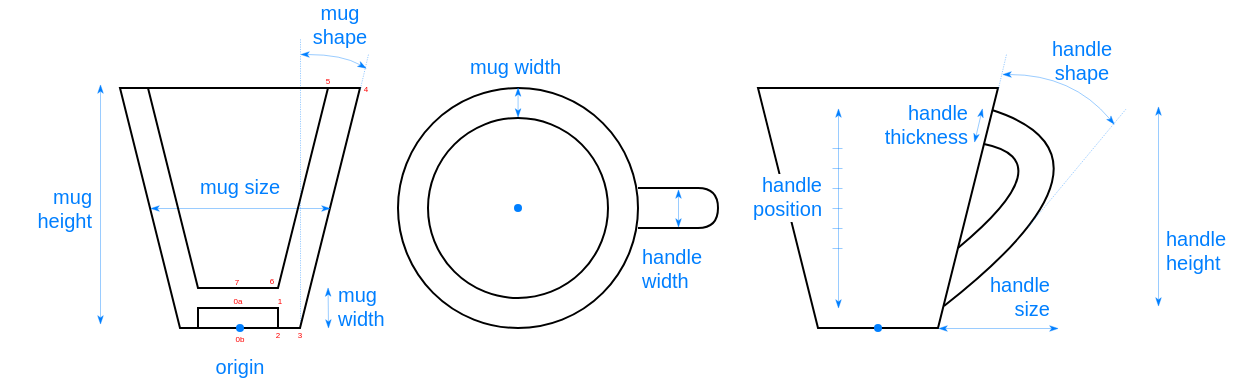 <mxfile version="23.1.5" type="device">
  <diagram name="Page-1" id="3TUpHSHA1gtK3B0JEU8y">
    <mxGraphModel dx="447" dy="271" grid="1" gridSize="10" guides="1" tooltips="1" connect="1" arrows="1" fold="1" page="1" pageScale="1" pageWidth="583" pageHeight="413" math="0" shadow="0">
      <root>
        <mxCell id="0" />
        <mxCell id="1" parent="0" />
        <mxCell id="QgdDYN5rGUicbWpnFUVR-7" value="" style="endArrow=none;html=1;rounded=0;strokeWidth=0.2;strokeColor=#007FFF;endFill=0;endSize=4;startArrow=none;startFill=0;startSize=4;dashed=1;" parent="1" edge="1">
          <mxGeometry width="50" height="50" relative="1" as="geometry">
            <mxPoint x="171" y="200" as="sourcePoint" />
            <mxPoint x="171" y="55" as="targetPoint" />
          </mxGeometry>
        </mxCell>
        <mxCell id="nw0UZW-xQefEUAk0dn4Y-22" value="" style="endArrow=classicThin;html=1;rounded=0;strokeWidth=0.2;strokeColor=#007FFF;endFill=1;endSize=4;startArrow=classicThin;startFill=1;startSize=4;" parent="1" edge="1">
          <mxGeometry width="50" height="50" relative="1" as="geometry">
            <mxPoint x="71" y="198" as="sourcePoint" />
            <mxPoint x="71" y="78" as="targetPoint" />
          </mxGeometry>
        </mxCell>
        <mxCell id="nw0UZW-xQefEUAk0dn4Y-40" value="" style="ellipse;whiteSpace=wrap;html=1;aspect=fixed;fillColor=none;connectable=0;allowArrows=0;" parent="1" vertex="1">
          <mxGeometry x="220" y="80" width="120" height="120" as="geometry" />
        </mxCell>
        <mxCell id="nw0UZW-xQefEUAk0dn4Y-41" value="" style="ellipse;whiteSpace=wrap;html=1;aspect=fixed;fillColor=none;connectable=0;allowArrows=0;" parent="1" vertex="1">
          <mxGeometry x="235" y="95" width="90" height="90" as="geometry" />
        </mxCell>
        <mxCell id="QgdDYN5rGUicbWpnFUVR-1" value="" style="endArrow=none;html=1;rounded=0;" parent="1" edge="1">
          <mxGeometry width="50" height="50" relative="1" as="geometry">
            <mxPoint x="141" y="80" as="sourcePoint" />
            <mxPoint x="141" y="80" as="targetPoint" />
            <Array as="points">
              <mxPoint x="201" y="80" />
              <mxPoint x="171" y="200" />
              <mxPoint x="111" y="200" />
              <mxPoint x="81" y="80" />
            </Array>
          </mxGeometry>
        </mxCell>
        <mxCell id="QgdDYN5rGUicbWpnFUVR-4" value="&lt;div style=&quot;&quot;&gt;&lt;span style=&quot;background-color: initial;&quot;&gt;mug&lt;/span&gt;&lt;/div&gt;&lt;div style=&quot;&quot;&gt;&lt;span style=&quot;background-color: initial;&quot;&gt;height&lt;/span&gt;&lt;/div&gt;" style="text;html=1;align=right;verticalAlign=middle;whiteSpace=wrap;rounded=0;fontSize=10;fontColor=#007FFF;allowArrows=0;connectable=0;spacingLeft=2;spacingTop=2;spacingBottom=2;spacingRight=2;" parent="1" vertex="1">
          <mxGeometry x="21" y="120" width="50" height="40" as="geometry" />
        </mxCell>
        <mxCell id="QgdDYN5rGUicbWpnFUVR-5" value="" style="endArrow=classicThin;html=1;rounded=0;strokeWidth=0.2;strokeColor=#007FFF;endFill=1;endSize=4;startArrow=classicThin;startFill=1;startSize=4;" parent="1" edge="1">
          <mxGeometry width="50" height="50" relative="1" as="geometry">
            <mxPoint x="96" y="140" as="sourcePoint" />
            <mxPoint x="186" y="140" as="targetPoint" />
          </mxGeometry>
        </mxCell>
        <mxCell id="QgdDYN5rGUicbWpnFUVR-6" value="&lt;div style=&quot;&quot;&gt;&lt;span style=&quot;background-color: initial;&quot;&gt;mug size&lt;/span&gt;&lt;/div&gt;" style="text;html=1;align=center;verticalAlign=bottom;whiteSpace=wrap;rounded=0;fontSize=10;fontColor=#007FFF;allowArrows=0;connectable=0;spacingLeft=2;spacingTop=2;spacingBottom=2;spacingRight=2;" parent="1" vertex="1">
          <mxGeometry x="111" y="120" width="60" height="20" as="geometry" />
        </mxCell>
        <mxCell id="QgdDYN5rGUicbWpnFUVR-8" value="" style="endArrow=classicThin;html=1;rounded=0;strokeWidth=0.2;strokeColor=#007FFF;endFill=1;endSize=4;startArrow=classicThin;startFill=1;startSize=4;curved=1;" parent="1" edge="1">
          <mxGeometry width="50" height="50" relative="1" as="geometry">
            <mxPoint x="204" y="70" as="sourcePoint" />
            <mxPoint x="171" y="63" as="targetPoint" />
            <Array as="points">
              <mxPoint x="192" y="63" />
            </Array>
          </mxGeometry>
        </mxCell>
        <mxCell id="QgdDYN5rGUicbWpnFUVR-9" value="" style="endArrow=none;html=1;rounded=0;strokeWidth=0.2;strokeColor=#007FFF;endFill=0;endSize=4;startArrow=none;startFill=0;startSize=4;dashed=1;" parent="1" edge="1">
          <mxGeometry width="50" height="50" relative="1" as="geometry">
            <mxPoint x="201" y="80" as="sourcePoint" />
            <mxPoint x="205" y="63" as="targetPoint" />
          </mxGeometry>
        </mxCell>
        <mxCell id="QgdDYN5rGUicbWpnFUVR-11" value="&lt;div style=&quot;&quot;&gt;&lt;span style=&quot;background-color: initial;&quot;&gt;mug shape&lt;/span&gt;&lt;/div&gt;" style="text;html=1;align=center;verticalAlign=bottom;whiteSpace=wrap;rounded=0;fontSize=10;fontColor=#007FFF;allowArrows=0;connectable=0;spacingLeft=2;spacingTop=2;spacingBottom=2;spacingRight=2;" parent="1" vertex="1">
          <mxGeometry x="171" y="40" width="40" height="25" as="geometry" />
        </mxCell>
        <mxCell id="nw0UZW-xQefEUAk0dn4Y-36" value="" style="ellipse;whiteSpace=wrap;html=1;aspect=fixed;connectable=0;fillColor=#007FFF;strokeColor=none;" parent="1" vertex="1">
          <mxGeometry x="139" y="198" width="4" height="4" as="geometry" />
        </mxCell>
        <mxCell id="QgdDYN5rGUicbWpnFUVR-13" value="&lt;div style=&quot;&quot;&gt;&lt;span style=&quot;background-color: initial;&quot;&gt;origin&lt;/span&gt;&lt;/div&gt;" style="text;html=1;align=center;verticalAlign=middle;whiteSpace=wrap;rounded=0;fontSize=10;fontColor=#007FFF;allowArrows=0;connectable=0;spacingLeft=2;spacingTop=2;spacingBottom=2;spacingRight=2;" parent="1" vertex="1">
          <mxGeometry x="111" y="210" width="60" height="18" as="geometry" />
        </mxCell>
        <mxCell id="QgdDYN5rGUicbWpnFUVR-16" value="" style="ellipse;whiteSpace=wrap;html=1;aspect=fixed;connectable=0;fillColor=#007FFF;strokeColor=none;" parent="1" vertex="1">
          <mxGeometry x="278" y="138" width="4" height="4" as="geometry" />
        </mxCell>
        <mxCell id="QgdDYN5rGUicbWpnFUVR-20" value="" style="endArrow=classicThin;html=1;rounded=0;strokeWidth=0.2;strokeColor=#007FFF;endFill=1;endSize=4;startArrow=classicThin;startFill=1;startSize=4;" parent="1" edge="1">
          <mxGeometry width="50" height="50" relative="1" as="geometry">
            <mxPoint x="279.79" y="94.5" as="sourcePoint" />
            <mxPoint x="279.79" y="79.5" as="targetPoint" />
          </mxGeometry>
        </mxCell>
        <mxCell id="QgdDYN5rGUicbWpnFUVR-21" value="&lt;div style=&quot;&quot;&gt;mug width&lt;/div&gt;" style="text;html=1;align=left;verticalAlign=middle;whiteSpace=wrap;rounded=0;fontSize=10;fontColor=#007FFF;allowArrows=0;connectable=0;spacingLeft=2;spacingTop=2;spacingBottom=2;spacingRight=2;" parent="1" vertex="1">
          <mxGeometry x="252" y="57" width="66" height="23" as="geometry" />
        </mxCell>
        <mxCell id="QgdDYN5rGUicbWpnFUVR-26" value="" style="endArrow=none;html=1;rounded=0;curved=1;" parent="1" edge="1">
          <mxGeometry width="50" height="50" relative="1" as="geometry">
            <mxPoint x="340" y="130" as="sourcePoint" />
            <mxPoint x="340" y="150" as="targetPoint" />
            <Array as="points">
              <mxPoint x="360" y="130" />
              <mxPoint x="380" y="130" />
              <mxPoint x="380" y="150" />
              <mxPoint x="360" y="150" />
            </Array>
          </mxGeometry>
        </mxCell>
        <mxCell id="QgdDYN5rGUicbWpnFUVR-27" value="" style="endArrow=classicThin;html=1;rounded=0;strokeWidth=0.2;strokeColor=#007FFF;endFill=1;endSize=4;startArrow=classicThin;startFill=1;startSize=4;" parent="1" edge="1">
          <mxGeometry width="50" height="50" relative="1" as="geometry">
            <mxPoint x="360" y="149.5" as="sourcePoint" />
            <mxPoint x="360" y="130.5" as="targetPoint" />
          </mxGeometry>
        </mxCell>
        <mxCell id="QgdDYN5rGUicbWpnFUVR-28" value="&lt;div style=&quot;&quot;&gt;handle width&lt;/div&gt;" style="text;html=1;align=left;verticalAlign=middle;whiteSpace=wrap;rounded=0;fontSize=10;fontColor=#007FFF;allowArrows=0;connectable=0;spacingLeft=2;spacingTop=2;spacingBottom=2;spacingRight=2;" parent="1" vertex="1">
          <mxGeometry x="338" y="155" width="48" height="30" as="geometry" />
        </mxCell>
        <mxCell id="QgdDYN5rGUicbWpnFUVR-30" value="" style="endArrow=classicThin;html=1;rounded=0;strokeWidth=0.2;strokeColor=#007FFF;endFill=1;endSize=4;startArrow=classicThin;startFill=1;startSize=4;" parent="1" edge="1">
          <mxGeometry width="50" height="50" relative="1" as="geometry">
            <mxPoint x="440" y="190" as="sourcePoint" />
            <mxPoint x="440" y="90" as="targetPoint" />
          </mxGeometry>
        </mxCell>
        <mxCell id="QgdDYN5rGUicbWpnFUVR-31" value="" style="endArrow=none;html=1;rounded=0;" parent="1" edge="1">
          <mxGeometry width="50" height="50" relative="1" as="geometry">
            <mxPoint x="460" y="80" as="sourcePoint" />
            <mxPoint x="460" y="80" as="targetPoint" />
            <Array as="points">
              <mxPoint x="520" y="80" />
              <mxPoint x="490" y="200" />
              <mxPoint x="430" y="200" />
              <mxPoint x="400" y="80" />
            </Array>
          </mxGeometry>
        </mxCell>
        <mxCell id="QgdDYN5rGUicbWpnFUVR-32" value="&lt;div style=&quot;&quot;&gt;&lt;span style=&quot;&quot;&gt;handle&lt;/span&gt;&lt;/div&gt;&lt;div style=&quot;&quot;&gt;&lt;span style=&quot;&quot;&gt;position&lt;/span&gt;&lt;/div&gt;" style="text;html=1;align=right;verticalAlign=middle;whiteSpace=wrap;rounded=0;fontSize=10;fontColor=#007FFF;allowArrows=0;connectable=0;spacingLeft=2;spacingTop=2;spacingBottom=2;spacingRight=2;labelBackgroundColor=default;" parent="1" vertex="1">
          <mxGeometry x="386" y="114" width="50" height="40" as="geometry" />
        </mxCell>
        <mxCell id="QgdDYN5rGUicbWpnFUVR-35" value="" style="endArrow=classicThin;html=1;rounded=0;strokeWidth=0.2;strokeColor=#007FFF;endFill=1;endSize=4;startArrow=classicThin;startFill=1;startSize=4;curved=1;" parent="1" edge="1">
          <mxGeometry width="50" height="50" relative="1" as="geometry">
            <mxPoint x="578" y="98" as="sourcePoint" />
            <mxPoint x="522" y="73" as="targetPoint" />
            <Array as="points">
              <mxPoint x="557" y="73" />
            </Array>
          </mxGeometry>
        </mxCell>
        <mxCell id="QgdDYN5rGUicbWpnFUVR-36" value="" style="endArrow=none;html=1;rounded=0;strokeWidth=0.2;strokeColor=#007FFF;endFill=0;endSize=4;startArrow=none;startFill=0;startSize=4;dashed=1;" parent="1" edge="1">
          <mxGeometry width="50" height="50" relative="1" as="geometry">
            <mxPoint x="520" y="80" as="sourcePoint" />
            <mxPoint x="524" y="63" as="targetPoint" />
          </mxGeometry>
        </mxCell>
        <mxCell id="QgdDYN5rGUicbWpnFUVR-37" value="&lt;div style=&quot;&quot;&gt;&lt;span style=&quot;background-color: initial;&quot;&gt;handle shape&lt;/span&gt;&lt;/div&gt;" style="text;html=1;align=center;verticalAlign=middle;whiteSpace=wrap;rounded=0;fontSize=10;fontColor=#007FFF;allowArrows=0;connectable=0;spacingLeft=2;spacingTop=2;spacingBottom=2;spacingRight=2;" parent="1" vertex="1">
          <mxGeometry x="542" y="53" width="40" height="25" as="geometry" />
        </mxCell>
        <mxCell id="QgdDYN5rGUicbWpnFUVR-38" value="" style="ellipse;whiteSpace=wrap;html=1;aspect=fixed;connectable=0;fillColor=#007FFF;strokeColor=none;" parent="1" vertex="1">
          <mxGeometry x="458" y="198" width="4" height="4" as="geometry" />
        </mxCell>
        <mxCell id="QgdDYN5rGUicbWpnFUVR-40" value="" style="endArrow=none;html=1;rounded=0;curved=1;" parent="1" edge="1">
          <mxGeometry width="50" height="50" relative="1" as="geometry">
            <mxPoint x="517" y="91" as="sourcePoint" />
            <mxPoint x="493" y="189" as="targetPoint" />
            <Array as="points">
              <mxPoint x="589" y="114" />
            </Array>
          </mxGeometry>
        </mxCell>
        <mxCell id="QgdDYN5rGUicbWpnFUVR-41" value="" style="endArrow=none;html=1;rounded=0;curved=1;" parent="1" edge="1">
          <mxGeometry width="50" height="50" relative="1" as="geometry">
            <mxPoint x="513" y="108" as="sourcePoint" />
            <mxPoint x="500" y="160" as="targetPoint" />
            <Array as="points">
              <mxPoint x="553" y="116" />
            </Array>
          </mxGeometry>
        </mxCell>
        <mxCell id="QgdDYN5rGUicbWpnFUVR-42" value="" style="endArrow=classicThin;html=1;rounded=0;strokeWidth=0.2;strokeColor=#007FFF;endFill=1;endSize=4;startArrow=classicThin;startFill=1;startSize=4;" parent="1" edge="1">
          <mxGeometry width="50" height="50" relative="1" as="geometry">
            <mxPoint x="600" y="189" as="sourcePoint" />
            <mxPoint x="600" y="89" as="targetPoint" />
          </mxGeometry>
        </mxCell>
        <mxCell id="QgdDYN5rGUicbWpnFUVR-43" value="&lt;div style=&quot;&quot;&gt;&lt;span style=&quot;background-color: initial;&quot;&gt;handle&lt;/span&gt;&lt;/div&gt;&lt;div style=&quot;&quot;&gt;&lt;span style=&quot;background-color: initial;&quot;&gt;height&lt;/span&gt;&lt;/div&gt;" style="text;html=1;align=left;verticalAlign=middle;whiteSpace=wrap;rounded=0;fontSize=10;fontColor=#007FFF;allowArrows=0;connectable=0;spacingLeft=2;spacingTop=2;spacingBottom=2;spacingRight=2;" parent="1" vertex="1">
          <mxGeometry x="600" y="141" width="50" height="40" as="geometry" />
        </mxCell>
        <mxCell id="QgdDYN5rGUicbWpnFUVR-44" value="" style="endArrow=classicThin;html=1;rounded=0;strokeWidth=0.2;strokeColor=#007FFF;endFill=1;endSize=4;startArrow=classicThin;startFill=1;startSize=4;" parent="1" edge="1">
          <mxGeometry width="50" height="50" relative="1" as="geometry">
            <mxPoint x="490" y="200" as="sourcePoint" />
            <mxPoint x="550" y="200" as="targetPoint" />
          </mxGeometry>
        </mxCell>
        <mxCell id="QgdDYN5rGUicbWpnFUVR-45" value="&lt;div style=&quot;&quot;&gt;&lt;span style=&quot;background-color: initial;&quot;&gt;handle size&lt;/span&gt;&lt;/div&gt;" style="text;html=1;align=right;verticalAlign=bottom;whiteSpace=wrap;rounded=0;fontSize=10;fontColor=#007FFF;allowArrows=0;connectable=0;spacingLeft=2;spacingTop=2;spacingBottom=2;spacingRight=2;" parent="1" vertex="1">
          <mxGeometry x="500" y="181" width="50" height="20" as="geometry" />
        </mxCell>
        <mxCell id="QgdDYN5rGUicbWpnFUVR-46" value="" style="endArrow=classicThin;html=1;rounded=0;strokeWidth=0.2;strokeColor=#007FFF;endFill=1;endSize=4;startArrow=classicThin;startFill=1;startSize=4;" parent="1" edge="1">
          <mxGeometry width="50" height="50" relative="1" as="geometry">
            <mxPoint x="508" y="107" as="sourcePoint" />
            <mxPoint x="512" y="90" as="targetPoint" />
          </mxGeometry>
        </mxCell>
        <mxCell id="QgdDYN5rGUicbWpnFUVR-49" value="&lt;div style=&quot;&quot;&gt;&lt;span style=&quot;background-color: initial;&quot;&gt;handle&lt;/span&gt;&lt;/div&gt;&lt;div style=&quot;&quot;&gt;&lt;span style=&quot;background-color: initial;&quot;&gt;thickness&lt;/span&gt;&lt;/div&gt;" style="text;html=1;align=right;verticalAlign=middle;whiteSpace=wrap;rounded=0;fontSize=10;fontColor=#007FFF;allowArrows=0;connectable=0;spacingLeft=2;spacingTop=2;spacingBottom=2;spacingRight=2;" parent="1" vertex="1">
          <mxGeometry x="459" y="78" width="50" height="40" as="geometry" />
        </mxCell>
        <mxCell id="QgdDYN5rGUicbWpnFUVR-50" value="" style="endArrow=none;html=1;rounded=0;strokeWidth=0.2;strokeColor=#007FFF;endFill=0;endSize=4;startArrow=none;startFill=0;startSize=4;dashed=1;" parent="1" edge="1">
          <mxGeometry width="50" height="50" relative="1" as="geometry">
            <mxPoint x="535" y="149" as="sourcePoint" />
            <mxPoint x="584" y="90" as="targetPoint" />
          </mxGeometry>
        </mxCell>
        <mxCell id="QgdDYN5rGUicbWpnFUVR-59" value="" style="group" parent="1" vertex="1" connectable="0">
          <mxGeometry x="437" y="110" width="7" height="50" as="geometry" />
        </mxCell>
        <mxCell id="QgdDYN5rGUicbWpnFUVR-53" value="" style="endArrow=none;html=1;rounded=0;strokeWidth=0.2;strokeColor=#007FFF;endFill=0;endSize=4;startArrow=none;startFill=0;startSize=4;" parent="QgdDYN5rGUicbWpnFUVR-59" edge="1">
          <mxGeometry width="50" height="50" relative="1" as="geometry">
            <mxPoint x="5" as="sourcePoint" />
            <mxPoint as="targetPoint" />
          </mxGeometry>
        </mxCell>
        <mxCell id="QgdDYN5rGUicbWpnFUVR-54" value="" style="endArrow=none;html=1;rounded=0;strokeWidth=0.2;strokeColor=#007FFF;endFill=0;endSize=4;startArrow=none;startFill=0;startSize=4;" parent="QgdDYN5rGUicbWpnFUVR-59" edge="1">
          <mxGeometry width="50" height="50" relative="1" as="geometry">
            <mxPoint x="5" y="10" as="sourcePoint" />
            <mxPoint y="10" as="targetPoint" />
          </mxGeometry>
        </mxCell>
        <mxCell id="QgdDYN5rGUicbWpnFUVR-55" value="" style="endArrow=none;html=1;rounded=0;strokeWidth=0.2;strokeColor=#007FFF;endFill=0;endSize=4;startArrow=none;startFill=0;startSize=4;" parent="QgdDYN5rGUicbWpnFUVR-59" edge="1">
          <mxGeometry width="50" height="50" relative="1" as="geometry">
            <mxPoint x="5" y="20" as="sourcePoint" />
            <mxPoint y="20" as="targetPoint" />
          </mxGeometry>
        </mxCell>
        <mxCell id="QgdDYN5rGUicbWpnFUVR-56" value="" style="endArrow=none;html=1;rounded=0;strokeWidth=0.2;strokeColor=#007FFF;endFill=0;endSize=4;startArrow=none;startFill=0;startSize=4;" parent="QgdDYN5rGUicbWpnFUVR-59" edge="1">
          <mxGeometry width="50" height="50" relative="1" as="geometry">
            <mxPoint x="5" y="30" as="sourcePoint" />
            <mxPoint y="30" as="targetPoint" />
          </mxGeometry>
        </mxCell>
        <mxCell id="QgdDYN5rGUicbWpnFUVR-57" value="" style="endArrow=none;html=1;rounded=0;strokeWidth=0.2;strokeColor=#007FFF;endFill=0;endSize=4;startArrow=none;startFill=0;startSize=4;" parent="QgdDYN5rGUicbWpnFUVR-59" edge="1">
          <mxGeometry width="50" height="50" relative="1" as="geometry">
            <mxPoint x="5" y="40" as="sourcePoint" />
            <mxPoint y="40" as="targetPoint" />
          </mxGeometry>
        </mxCell>
        <mxCell id="QgdDYN5rGUicbWpnFUVR-58" value="" style="endArrow=none;html=1;rounded=0;strokeWidth=0.2;strokeColor=#007FFF;endFill=0;endSize=4;startArrow=none;startFill=0;startSize=4;" parent="QgdDYN5rGUicbWpnFUVR-59" edge="1">
          <mxGeometry width="50" height="50" relative="1" as="geometry">
            <mxPoint x="5" y="50" as="sourcePoint" />
            <mxPoint y="50" as="targetPoint" />
          </mxGeometry>
        </mxCell>
        <mxCell id="GuuXcOX3FdyUFc3QZ8Hx-1" value="" style="endArrow=none;html=1;rounded=0;" edge="1" parent="1">
          <mxGeometry width="50" height="50" relative="1" as="geometry">
            <mxPoint x="185" y="80" as="sourcePoint" />
            <mxPoint x="95" y="80" as="targetPoint" />
            <Array as="points">
              <mxPoint x="160" y="180" />
              <mxPoint x="120" y="180" />
            </Array>
          </mxGeometry>
        </mxCell>
        <mxCell id="GuuXcOX3FdyUFc3QZ8Hx-2" value="" style="endArrow=none;html=1;rounded=0;" edge="1" parent="1">
          <mxGeometry width="50" height="50" relative="1" as="geometry">
            <mxPoint x="160" y="200" as="sourcePoint" />
            <mxPoint x="120" y="200" as="targetPoint" />
            <Array as="points">
              <mxPoint x="160" y="190" />
              <mxPoint x="120" y="190" />
            </Array>
          </mxGeometry>
        </mxCell>
        <mxCell id="GuuXcOX3FdyUFc3QZ8Hx-4" value="7" style="ellipse;aspect=fixed;rotation=0;connectable=0;allowArrows=0;fillColor=none;strokeColor=none;strokeWidth=0.1;fontSize=4;spacing=0;spacingBottom=0;fontColor=#FF0000;" vertex="1" parent="1">
          <mxGeometry x="137" y="175" width="5" height="5" as="geometry" />
        </mxCell>
        <mxCell id="GuuXcOX3FdyUFc3QZ8Hx-5" value="0b" style="ellipse;aspect=fixed;rotation=0;connectable=0;allowArrows=0;fillColor=none;strokeColor=none;strokeWidth=0.1;fontSize=4;spacing=0;spacingBottom=0;fontColor=#FF0000;" vertex="1" parent="1">
          <mxGeometry x="138" y="203" width="6" height="6" as="geometry" />
        </mxCell>
        <mxCell id="GuuXcOX3FdyUFc3QZ8Hx-6" value="0a" style="ellipse;aspect=fixed;rotation=0;connectable=0;allowArrows=0;fillColor=none;strokeColor=none;strokeWidth=0.1;fontSize=4;spacing=0;spacingBottom=0;fontColor=#FF0000;" vertex="1" parent="1">
          <mxGeometry x="137" y="184" width="6" height="6" as="geometry" />
        </mxCell>
        <mxCell id="GuuXcOX3FdyUFc3QZ8Hx-7" value="1" style="ellipse;aspect=fixed;rotation=0;connectable=0;allowArrows=0;fillColor=none;strokeColor=none;strokeWidth=0.1;fontSize=4;spacing=0;spacingBottom=0;fontColor=#FF0000;" vertex="1" parent="1">
          <mxGeometry x="158" y="184" width="6" height="6" as="geometry" />
        </mxCell>
        <mxCell id="GuuXcOX3FdyUFc3QZ8Hx-8" value="2" style="ellipse;aspect=fixed;rotation=0;connectable=0;allowArrows=0;fillColor=none;strokeColor=none;strokeWidth=0.1;fontSize=4;spacing=0;spacingBottom=0;fontColor=#FF0000;" vertex="1" parent="1">
          <mxGeometry x="157" y="201" width="6" height="6" as="geometry" />
        </mxCell>
        <mxCell id="GuuXcOX3FdyUFc3QZ8Hx-9" value="3" style="ellipse;aspect=fixed;rotation=0;connectable=0;allowArrows=0;fillColor=none;strokeColor=none;strokeWidth=0.1;fontSize=4;spacing=0;spacingBottom=0;fontColor=#FF0000;" vertex="1" parent="1">
          <mxGeometry x="168" y="201" width="6" height="6" as="geometry" />
        </mxCell>
        <mxCell id="GuuXcOX3FdyUFc3QZ8Hx-10" value="4" style="ellipse;aspect=fixed;rotation=0;connectable=0;allowArrows=0;fillColor=none;strokeColor=none;strokeWidth=0.1;fontSize=4;spacing=0;spacingBottom=0;fontColor=#FF0000;" vertex="1" parent="1">
          <mxGeometry x="201" y="78" width="6" height="6" as="geometry" />
        </mxCell>
        <mxCell id="GuuXcOX3FdyUFc3QZ8Hx-11" value="5" style="ellipse;aspect=fixed;rotation=0;connectable=0;allowArrows=0;fillColor=none;strokeColor=none;strokeWidth=0.1;fontSize=4;spacing=0;spacingBottom=0;fontColor=#FF0000;" vertex="1" parent="1">
          <mxGeometry x="182" y="74" width="6" height="6" as="geometry" />
        </mxCell>
        <mxCell id="GuuXcOX3FdyUFc3QZ8Hx-12" value="6" style="ellipse;aspect=fixed;rotation=0;connectable=0;allowArrows=0;fillColor=none;strokeColor=none;strokeWidth=0.1;fontSize=4;spacing=0;spacingBottom=0;fontColor=#FF0000;" vertex="1" parent="1">
          <mxGeometry x="154" y="174" width="6" height="6" as="geometry" />
        </mxCell>
        <mxCell id="GuuXcOX3FdyUFc3QZ8Hx-13" value="" style="endArrow=classicThin;html=1;rounded=0;strokeWidth=0.2;strokeColor=#007FFF;endFill=1;endSize=4;startArrow=classicThin;startFill=1;startSize=4;" edge="1" parent="1">
          <mxGeometry width="50" height="50" relative="1" as="geometry">
            <mxPoint x="185" y="200" as="sourcePoint" />
            <mxPoint x="184.79" y="179.5" as="targetPoint" />
          </mxGeometry>
        </mxCell>
        <mxCell id="GuuXcOX3FdyUFc3QZ8Hx-14" value="&lt;div style=&quot;&quot;&gt;mug width&lt;/div&gt;" style="text;html=1;align=left;verticalAlign=middle;whiteSpace=wrap;rounded=0;fontSize=10;fontColor=#007FFF;allowArrows=0;connectable=0;spacingLeft=2;spacingTop=2;spacingBottom=2;spacingRight=2;" vertex="1" parent="1">
          <mxGeometry x="186" y="176" width="32" height="25.5" as="geometry" />
        </mxCell>
      </root>
    </mxGraphModel>
  </diagram>
</mxfile>

